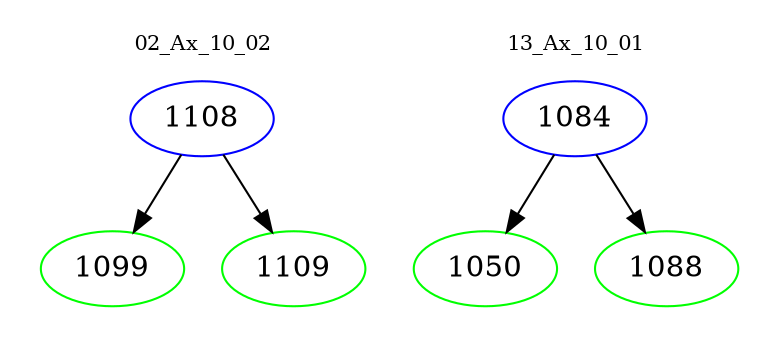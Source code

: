 digraph{
subgraph cluster_0 {
color = white
label = "02_Ax_10_02";
fontsize=10;
T0_1108 [label="1108", color="blue"]
T0_1108 -> T0_1099 [color="black"]
T0_1099 [label="1099", color="green"]
T0_1108 -> T0_1109 [color="black"]
T0_1109 [label="1109", color="green"]
}
subgraph cluster_1 {
color = white
label = "13_Ax_10_01";
fontsize=10;
T1_1084 [label="1084", color="blue"]
T1_1084 -> T1_1050 [color="black"]
T1_1050 [label="1050", color="green"]
T1_1084 -> T1_1088 [color="black"]
T1_1088 [label="1088", color="green"]
}
}
